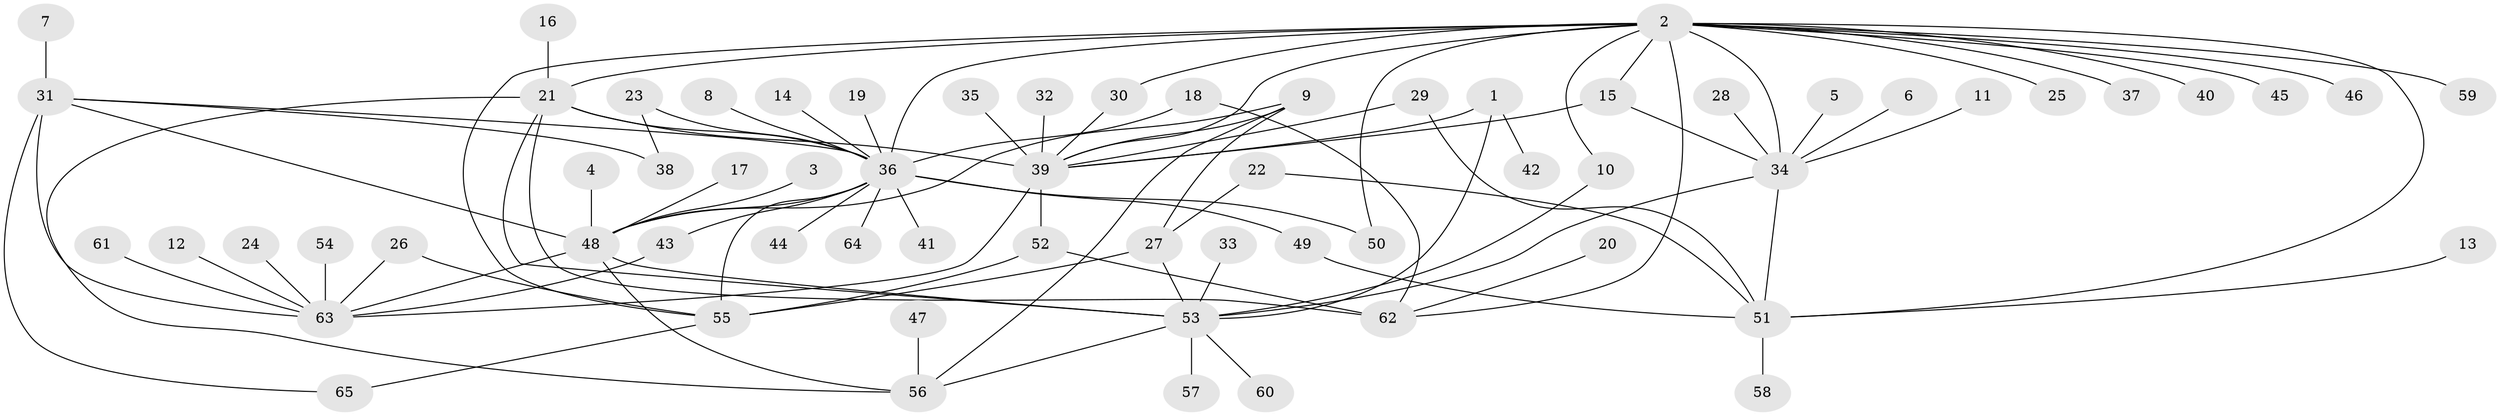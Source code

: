 // original degree distribution, {20: 0.007692307692307693, 1: 0.5384615384615384, 8: 0.038461538461538464, 3: 0.12307692307692308, 10: 0.023076923076923078, 2: 0.15384615384615385, 9: 0.007692307692307693, 16: 0.007692307692307693, 7: 0.007692307692307693, 6: 0.015384615384615385, 5: 0.03076923076923077, 4: 0.046153846153846156}
// Generated by graph-tools (version 1.1) at 2025/25/03/09/25 03:25:59]
// undirected, 65 vertices, 96 edges
graph export_dot {
graph [start="1"]
  node [color=gray90,style=filled];
  1;
  2;
  3;
  4;
  5;
  6;
  7;
  8;
  9;
  10;
  11;
  12;
  13;
  14;
  15;
  16;
  17;
  18;
  19;
  20;
  21;
  22;
  23;
  24;
  25;
  26;
  27;
  28;
  29;
  30;
  31;
  32;
  33;
  34;
  35;
  36;
  37;
  38;
  39;
  40;
  41;
  42;
  43;
  44;
  45;
  46;
  47;
  48;
  49;
  50;
  51;
  52;
  53;
  54;
  55;
  56;
  57;
  58;
  59;
  60;
  61;
  62;
  63;
  64;
  65;
  1 -- 39 [weight=1.0];
  1 -- 42 [weight=1.0];
  1 -- 53 [weight=1.0];
  2 -- 10 [weight=1.0];
  2 -- 15 [weight=1.0];
  2 -- 21 [weight=1.0];
  2 -- 25 [weight=1.0];
  2 -- 30 [weight=1.0];
  2 -- 34 [weight=1.0];
  2 -- 36 [weight=1.0];
  2 -- 37 [weight=1.0];
  2 -- 39 [weight=1.0];
  2 -- 40 [weight=1.0];
  2 -- 45 [weight=1.0];
  2 -- 46 [weight=1.0];
  2 -- 50 [weight=1.0];
  2 -- 51 [weight=1.0];
  2 -- 55 [weight=1.0];
  2 -- 59 [weight=1.0];
  2 -- 62 [weight=1.0];
  3 -- 48 [weight=1.0];
  4 -- 48 [weight=1.0];
  5 -- 34 [weight=1.0];
  6 -- 34 [weight=1.0];
  7 -- 31 [weight=1.0];
  8 -- 36 [weight=1.0];
  9 -- 27 [weight=1.0];
  9 -- 39 [weight=1.0];
  9 -- 48 [weight=1.0];
  9 -- 56 [weight=1.0];
  10 -- 53 [weight=1.0];
  11 -- 34 [weight=1.0];
  12 -- 63 [weight=1.0];
  13 -- 51 [weight=1.0];
  14 -- 36 [weight=1.0];
  15 -- 34 [weight=1.0];
  15 -- 39 [weight=1.0];
  16 -- 21 [weight=1.0];
  17 -- 48 [weight=1.0];
  18 -- 36 [weight=1.0];
  18 -- 62 [weight=1.0];
  19 -- 36 [weight=1.0];
  20 -- 62 [weight=1.0];
  21 -- 36 [weight=1.0];
  21 -- 39 [weight=1.0];
  21 -- 53 [weight=1.0];
  21 -- 56 [weight=1.0];
  21 -- 62 [weight=1.0];
  22 -- 27 [weight=1.0];
  22 -- 51 [weight=1.0];
  23 -- 36 [weight=1.0];
  23 -- 38 [weight=1.0];
  24 -- 63 [weight=1.0];
  26 -- 55 [weight=1.0];
  26 -- 63 [weight=1.0];
  27 -- 53 [weight=1.0];
  27 -- 55 [weight=1.0];
  28 -- 34 [weight=1.0];
  29 -- 39 [weight=1.0];
  29 -- 51 [weight=1.0];
  30 -- 39 [weight=1.0];
  31 -- 36 [weight=2.0];
  31 -- 38 [weight=1.0];
  31 -- 48 [weight=1.0];
  31 -- 63 [weight=2.0];
  31 -- 65 [weight=1.0];
  32 -- 39 [weight=1.0];
  33 -- 53 [weight=1.0];
  34 -- 51 [weight=1.0];
  34 -- 53 [weight=1.0];
  35 -- 39 [weight=1.0];
  36 -- 41 [weight=1.0];
  36 -- 43 [weight=1.0];
  36 -- 44 [weight=1.0];
  36 -- 48 [weight=1.0];
  36 -- 49 [weight=1.0];
  36 -- 50 [weight=1.0];
  36 -- 55 [weight=1.0];
  36 -- 64 [weight=1.0];
  39 -- 52 [weight=1.0];
  39 -- 63 [weight=2.0];
  43 -- 63 [weight=1.0];
  47 -- 56 [weight=1.0];
  48 -- 53 [weight=1.0];
  48 -- 56 [weight=1.0];
  48 -- 63 [weight=1.0];
  49 -- 51 [weight=1.0];
  51 -- 58 [weight=1.0];
  52 -- 55 [weight=2.0];
  52 -- 62 [weight=2.0];
  53 -- 56 [weight=1.0];
  53 -- 57 [weight=2.0];
  53 -- 60 [weight=1.0];
  54 -- 63 [weight=1.0];
  55 -- 65 [weight=1.0];
  61 -- 63 [weight=1.0];
}
